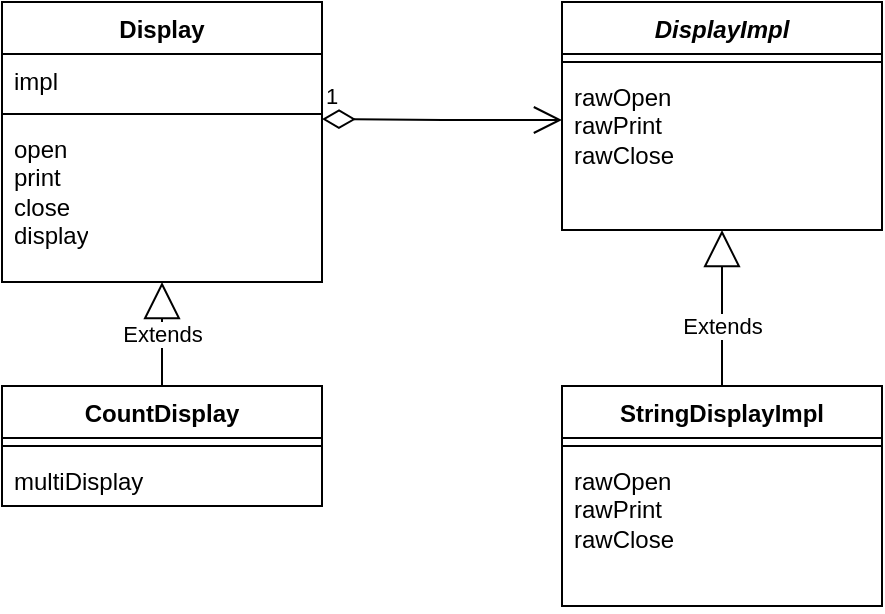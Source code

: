 <mxfile version="23.1.4" type="github">
  <diagram id="C5RBs43oDa-KdzZeNtuy" name="Page-1">
    <mxGraphModel dx="444" dy="555" grid="1" gridSize="10" guides="1" tooltips="1" connect="1" arrows="1" fold="1" page="1" pageScale="1" pageWidth="827" pageHeight="1169" math="0" shadow="0">
      <root>
        <mxCell id="WIyWlLk6GJQsqaUBKTNV-0" />
        <mxCell id="WIyWlLk6GJQsqaUBKTNV-1" parent="WIyWlLk6GJQsqaUBKTNV-0" />
        <mxCell id="X8a-bsPGzTpaa0_9lUOk-9" value="Display" style="swimlane;fontStyle=1;align=center;verticalAlign=top;childLayout=stackLayout;horizontal=1;startSize=26;horizontalStack=0;resizeParent=1;resizeParentMax=0;resizeLast=0;collapsible=1;marginBottom=0;whiteSpace=wrap;html=1;" vertex="1" parent="WIyWlLk6GJQsqaUBKTNV-1">
          <mxGeometry x="220" y="158" width="160" height="140" as="geometry" />
        </mxCell>
        <mxCell id="X8a-bsPGzTpaa0_9lUOk-10" value="impl" style="text;strokeColor=none;fillColor=none;align=left;verticalAlign=top;spacingLeft=4;spacingRight=4;overflow=hidden;rotatable=0;points=[[0,0.5],[1,0.5]];portConstraint=eastwest;whiteSpace=wrap;html=1;" vertex="1" parent="X8a-bsPGzTpaa0_9lUOk-9">
          <mxGeometry y="26" width="160" height="26" as="geometry" />
        </mxCell>
        <mxCell id="X8a-bsPGzTpaa0_9lUOk-11" value="" style="line;strokeWidth=1;fillColor=none;align=left;verticalAlign=middle;spacingTop=-1;spacingLeft=3;spacingRight=3;rotatable=0;labelPosition=right;points=[];portConstraint=eastwest;strokeColor=inherit;" vertex="1" parent="X8a-bsPGzTpaa0_9lUOk-9">
          <mxGeometry y="52" width="160" height="8" as="geometry" />
        </mxCell>
        <mxCell id="X8a-bsPGzTpaa0_9lUOk-12" value="open&lt;br&gt;print&lt;br&gt;close&lt;br&gt;display" style="text;strokeColor=none;fillColor=none;align=left;verticalAlign=top;spacingLeft=4;spacingRight=4;overflow=hidden;rotatable=0;points=[[0,0.5],[1,0.5]];portConstraint=eastwest;whiteSpace=wrap;html=1;" vertex="1" parent="X8a-bsPGzTpaa0_9lUOk-9">
          <mxGeometry y="60" width="160" height="80" as="geometry" />
        </mxCell>
        <mxCell id="X8a-bsPGzTpaa0_9lUOk-17" value="&lt;i&gt;DisplayImpl&lt;/i&gt;" style="swimlane;fontStyle=1;align=center;verticalAlign=top;childLayout=stackLayout;horizontal=1;startSize=26;horizontalStack=0;resizeParent=1;resizeParentMax=0;resizeLast=0;collapsible=1;marginBottom=0;whiteSpace=wrap;html=1;" vertex="1" parent="WIyWlLk6GJQsqaUBKTNV-1">
          <mxGeometry x="500" y="158" width="160" height="114" as="geometry" />
        </mxCell>
        <mxCell id="X8a-bsPGzTpaa0_9lUOk-19" value="" style="line;strokeWidth=1;fillColor=none;align=left;verticalAlign=middle;spacingTop=-1;spacingLeft=3;spacingRight=3;rotatable=0;labelPosition=right;points=[];portConstraint=eastwest;strokeColor=inherit;" vertex="1" parent="X8a-bsPGzTpaa0_9lUOk-17">
          <mxGeometry y="26" width="160" height="8" as="geometry" />
        </mxCell>
        <mxCell id="X8a-bsPGzTpaa0_9lUOk-20" value="rawOpen&lt;br&gt;rawPrint&lt;br&gt;rawClose" style="text;strokeColor=none;fillColor=none;align=left;verticalAlign=top;spacingLeft=4;spacingRight=4;overflow=hidden;rotatable=0;points=[[0,0.5],[1,0.5]];portConstraint=eastwest;whiteSpace=wrap;html=1;" vertex="1" parent="X8a-bsPGzTpaa0_9lUOk-17">
          <mxGeometry y="34" width="160" height="80" as="geometry" />
        </mxCell>
        <mxCell id="X8a-bsPGzTpaa0_9lUOk-22" value="1" style="endArrow=open;html=1;endSize=12;startArrow=diamondThin;startSize=14;startFill=0;edgeStyle=orthogonalEdgeStyle;align=left;verticalAlign=bottom;rounded=0;" edge="1" parent="WIyWlLk6GJQsqaUBKTNV-1">
          <mxGeometry x="-1" y="3" relative="1" as="geometry">
            <mxPoint x="380" y="216.5" as="sourcePoint" />
            <mxPoint x="500" y="217" as="targetPoint" />
          </mxGeometry>
        </mxCell>
        <mxCell id="X8a-bsPGzTpaa0_9lUOk-25" value="CountDisplay&lt;br&gt;" style="swimlane;fontStyle=1;align=center;verticalAlign=top;childLayout=stackLayout;horizontal=1;startSize=26;horizontalStack=0;resizeParent=1;resizeParentMax=0;resizeLast=0;collapsible=1;marginBottom=0;whiteSpace=wrap;html=1;" vertex="1" parent="WIyWlLk6GJQsqaUBKTNV-1">
          <mxGeometry x="220" y="350" width="160" height="60" as="geometry" />
        </mxCell>
        <mxCell id="X8a-bsPGzTpaa0_9lUOk-27" value="" style="line;strokeWidth=1;fillColor=none;align=left;verticalAlign=middle;spacingTop=-1;spacingLeft=3;spacingRight=3;rotatable=0;labelPosition=right;points=[];portConstraint=eastwest;strokeColor=inherit;" vertex="1" parent="X8a-bsPGzTpaa0_9lUOk-25">
          <mxGeometry y="26" width="160" height="8" as="geometry" />
        </mxCell>
        <mxCell id="X8a-bsPGzTpaa0_9lUOk-28" value="multiDisplay" style="text;strokeColor=none;fillColor=none;align=left;verticalAlign=top;spacingLeft=4;spacingRight=4;overflow=hidden;rotatable=0;points=[[0,0.5],[1,0.5]];portConstraint=eastwest;whiteSpace=wrap;html=1;" vertex="1" parent="X8a-bsPGzTpaa0_9lUOk-25">
          <mxGeometry y="34" width="160" height="26" as="geometry" />
        </mxCell>
        <mxCell id="X8a-bsPGzTpaa0_9lUOk-30" value="Extends" style="endArrow=block;endSize=16;endFill=0;html=1;rounded=0;exitX=0.5;exitY=0;exitDx=0;exitDy=0;" edge="1" parent="WIyWlLk6GJQsqaUBKTNV-1" source="X8a-bsPGzTpaa0_9lUOk-25" target="X8a-bsPGzTpaa0_9lUOk-12">
          <mxGeometry width="160" relative="1" as="geometry">
            <mxPoint x="250" y="320" as="sourcePoint" />
            <mxPoint x="410" y="320" as="targetPoint" />
          </mxGeometry>
        </mxCell>
        <mxCell id="X8a-bsPGzTpaa0_9lUOk-31" value="StringDisplayImpl" style="swimlane;fontStyle=1;align=center;verticalAlign=top;childLayout=stackLayout;horizontal=1;startSize=26;horizontalStack=0;resizeParent=1;resizeParentMax=0;resizeLast=0;collapsible=1;marginBottom=0;whiteSpace=wrap;html=1;" vertex="1" parent="WIyWlLk6GJQsqaUBKTNV-1">
          <mxGeometry x="500" y="350" width="160" height="110" as="geometry" />
        </mxCell>
        <mxCell id="X8a-bsPGzTpaa0_9lUOk-32" value="" style="line;strokeWidth=1;fillColor=none;align=left;verticalAlign=middle;spacingTop=-1;spacingLeft=3;spacingRight=3;rotatable=0;labelPosition=right;points=[];portConstraint=eastwest;strokeColor=inherit;" vertex="1" parent="X8a-bsPGzTpaa0_9lUOk-31">
          <mxGeometry y="26" width="160" height="8" as="geometry" />
        </mxCell>
        <mxCell id="X8a-bsPGzTpaa0_9lUOk-33" value="rawOpen&lt;br&gt;rawPrint&lt;br&gt;rawClose" style="text;strokeColor=none;fillColor=none;align=left;verticalAlign=top;spacingLeft=4;spacingRight=4;overflow=hidden;rotatable=0;points=[[0,0.5],[1,0.5]];portConstraint=eastwest;whiteSpace=wrap;html=1;" vertex="1" parent="X8a-bsPGzTpaa0_9lUOk-31">
          <mxGeometry y="34" width="160" height="76" as="geometry" />
        </mxCell>
        <mxCell id="X8a-bsPGzTpaa0_9lUOk-34" value="Extends" style="endArrow=block;endSize=16;endFill=0;html=1;rounded=0;exitX=0.5;exitY=0;exitDx=0;exitDy=0;" edge="1" parent="WIyWlLk6GJQsqaUBKTNV-1" source="X8a-bsPGzTpaa0_9lUOk-31" target="X8a-bsPGzTpaa0_9lUOk-20">
          <mxGeometry x="-0.231" width="160" relative="1" as="geometry">
            <mxPoint x="310" y="360" as="sourcePoint" />
            <mxPoint x="300" y="300" as="targetPoint" />
            <mxPoint as="offset" />
          </mxGeometry>
        </mxCell>
      </root>
    </mxGraphModel>
  </diagram>
</mxfile>
